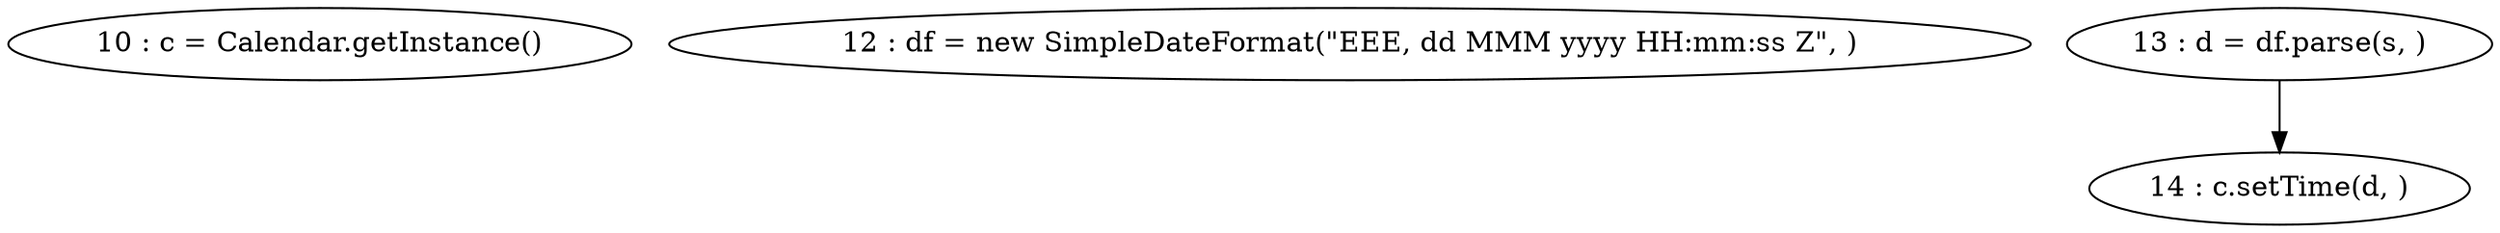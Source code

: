 digraph G {
"10 : c = Calendar.getInstance()"
"12 : df = new SimpleDateFormat(\"EEE, dd MMM yyyy HH:mm:ss Z\", )"
"13 : d = df.parse(s, )"
"13 : d = df.parse(s, )" -> "14 : c.setTime(d, )"
"14 : c.setTime(d, )"
}